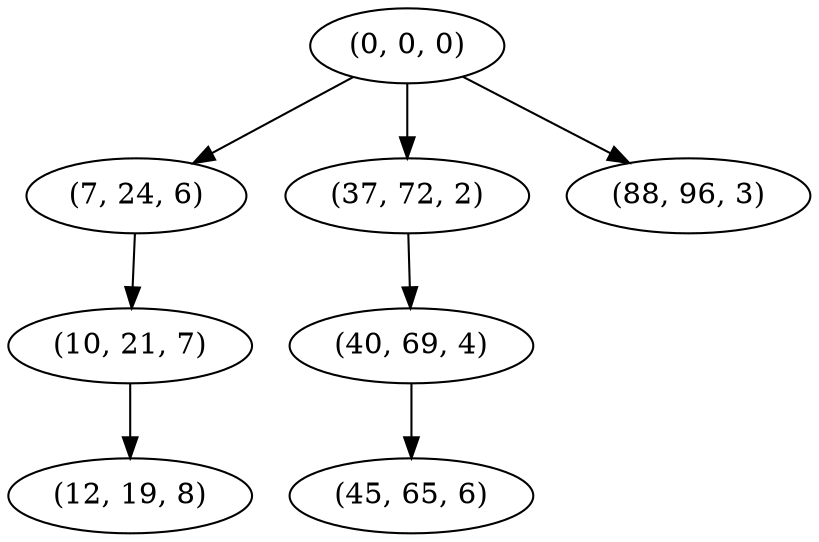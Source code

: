 digraph tree {
    "(0, 0, 0)";
    "(7, 24, 6)";
    "(10, 21, 7)";
    "(12, 19, 8)";
    "(37, 72, 2)";
    "(40, 69, 4)";
    "(45, 65, 6)";
    "(88, 96, 3)";
    "(0, 0, 0)" -> "(7, 24, 6)";
    "(0, 0, 0)" -> "(37, 72, 2)";
    "(0, 0, 0)" -> "(88, 96, 3)";
    "(7, 24, 6)" -> "(10, 21, 7)";
    "(10, 21, 7)" -> "(12, 19, 8)";
    "(37, 72, 2)" -> "(40, 69, 4)";
    "(40, 69, 4)" -> "(45, 65, 6)";
}
